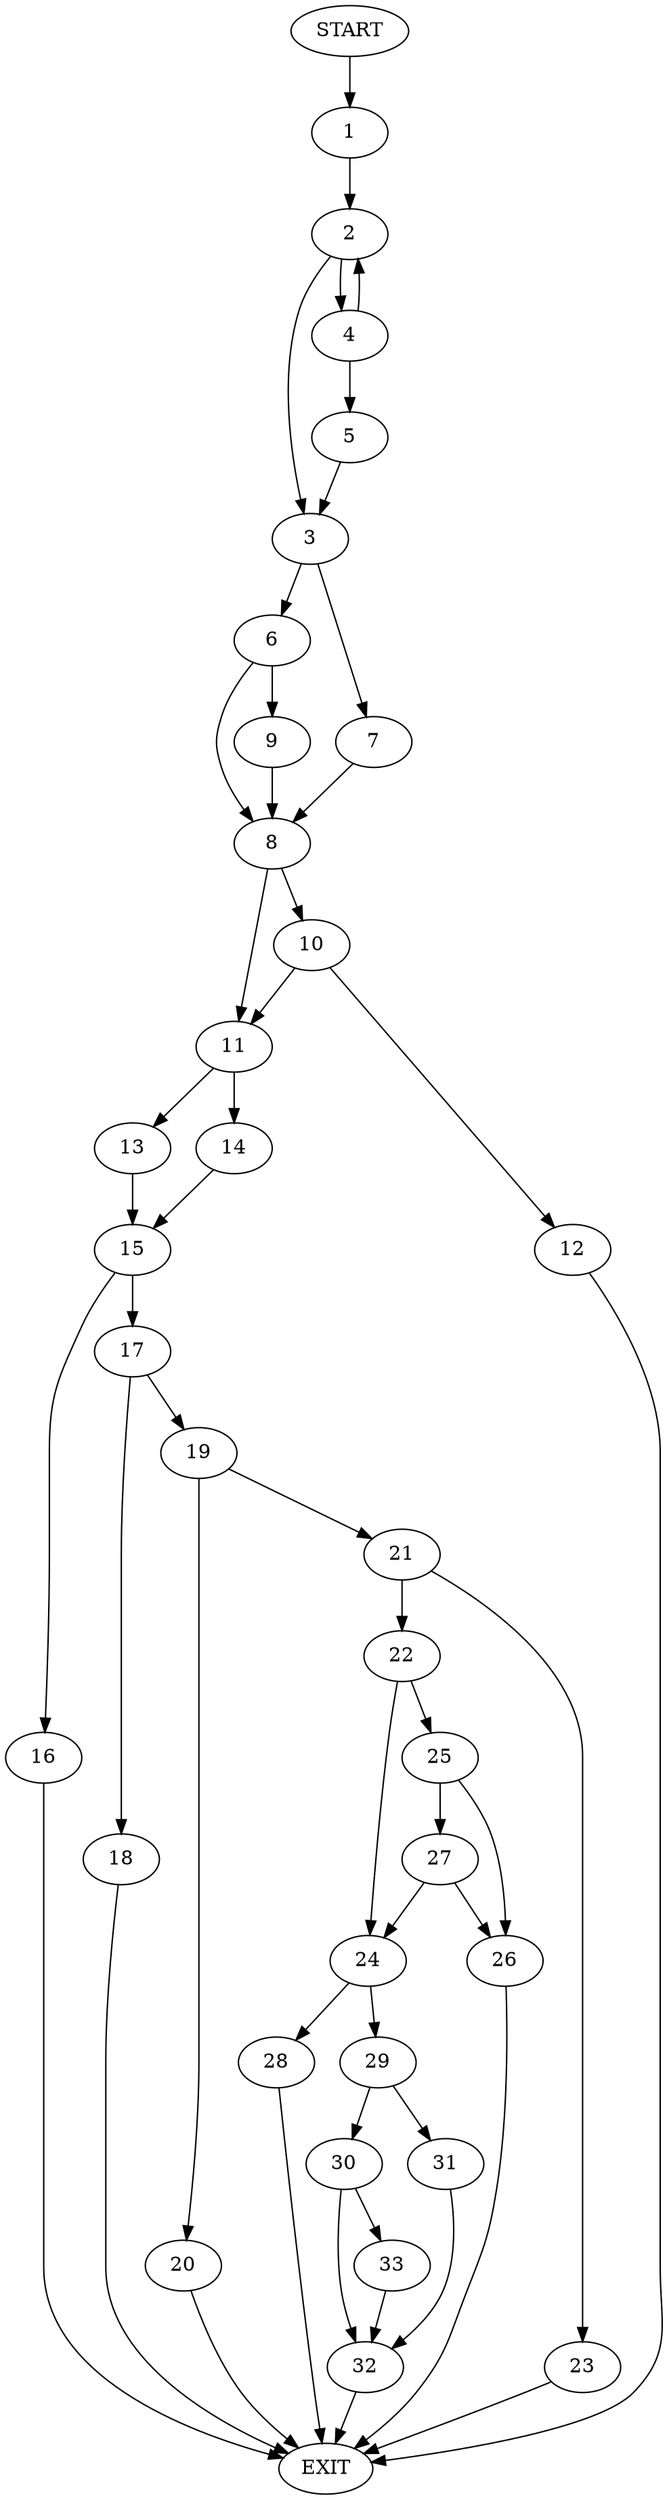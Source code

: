 digraph {
0 [label="START"]
34 [label="EXIT"]
0 -> 1
1 -> 2
2 -> 3
2 -> 4
4 -> 2
4 -> 5
3 -> 6
3 -> 7
5 -> 3
7 -> 8
6 -> 8
6 -> 9
8 -> 10
8 -> 11
9 -> 8
10 -> 12
10 -> 11
11 -> 13
11 -> 14
12 -> 34
14 -> 15
13 -> 15
15 -> 16
15 -> 17
17 -> 18
17 -> 19
16 -> 34
18 -> 34
19 -> 20
19 -> 21
21 -> 22
21 -> 23
20 -> 34
22 -> 24
22 -> 25
23 -> 34
25 -> 26
25 -> 27
24 -> 28
24 -> 29
26 -> 34
27 -> 26
27 -> 24
28 -> 34
29 -> 30
29 -> 31
31 -> 32
30 -> 33
30 -> 32
32 -> 34
33 -> 32
}
